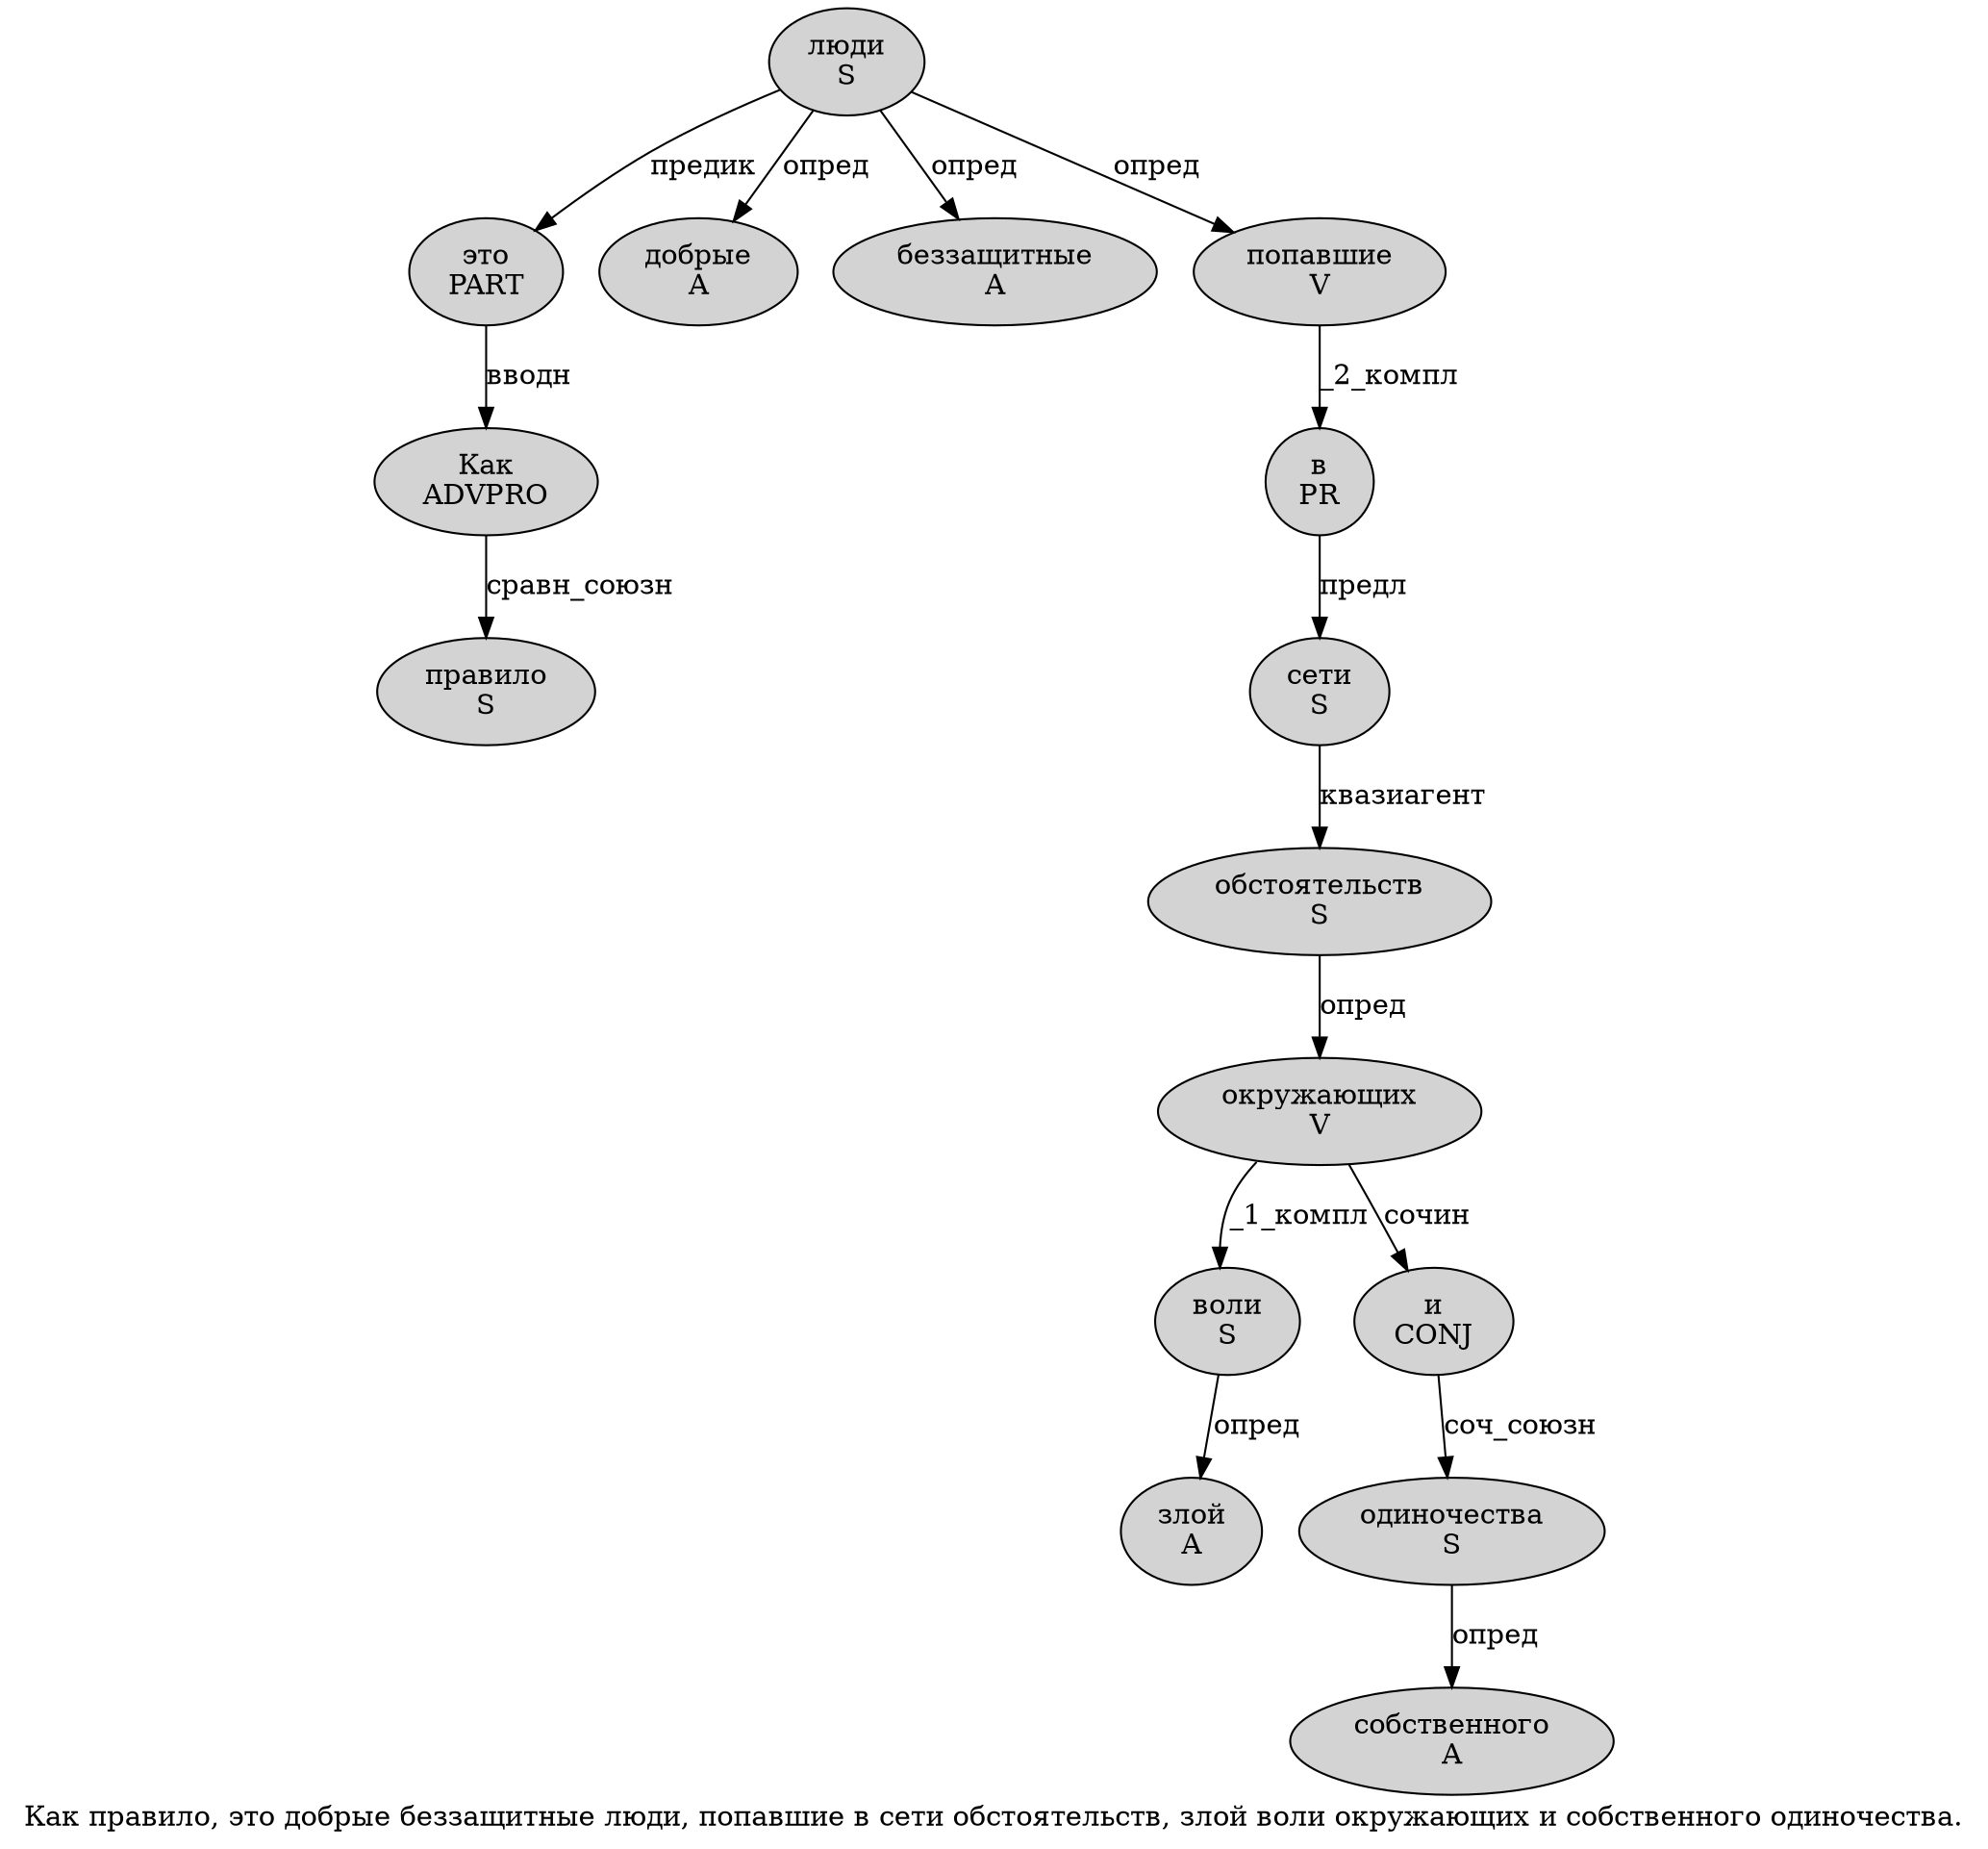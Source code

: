digraph SENTENCE_1010 {
	graph [label="Как правило, это добрые беззащитные люди, попавшие в сети обстоятельств, злой воли окружающих и собственного одиночества."]
	node [style=filled]
		0 [label="Как
ADVPRO" color="" fillcolor=lightgray penwidth=1 shape=ellipse]
		1 [label="правило
S" color="" fillcolor=lightgray penwidth=1 shape=ellipse]
		3 [label="это
PART" color="" fillcolor=lightgray penwidth=1 shape=ellipse]
		4 [label="добрые
A" color="" fillcolor=lightgray penwidth=1 shape=ellipse]
		5 [label="беззащитные
A" color="" fillcolor=lightgray penwidth=1 shape=ellipse]
		6 [label="люди
S" color="" fillcolor=lightgray penwidth=1 shape=ellipse]
		8 [label="попавшие
V" color="" fillcolor=lightgray penwidth=1 shape=ellipse]
		9 [label="в
PR" color="" fillcolor=lightgray penwidth=1 shape=ellipse]
		10 [label="сети
S" color="" fillcolor=lightgray penwidth=1 shape=ellipse]
		11 [label="обстоятельств
S" color="" fillcolor=lightgray penwidth=1 shape=ellipse]
		13 [label="злой
A" color="" fillcolor=lightgray penwidth=1 shape=ellipse]
		14 [label="воли
S" color="" fillcolor=lightgray penwidth=1 shape=ellipse]
		15 [label="окружающих
V" color="" fillcolor=lightgray penwidth=1 shape=ellipse]
		16 [label="и
CONJ" color="" fillcolor=lightgray penwidth=1 shape=ellipse]
		17 [label="собственного
A" color="" fillcolor=lightgray penwidth=1 shape=ellipse]
		18 [label="одиночества
S" color="" fillcolor=lightgray penwidth=1 shape=ellipse]
			15 -> 14 [label="_1_компл"]
			15 -> 16 [label="сочин"]
			10 -> 11 [label="квазиагент"]
			16 -> 18 [label="соч_союзн"]
			8 -> 9 [label="_2_компл"]
			14 -> 13 [label="опред"]
			6 -> 3 [label="предик"]
			6 -> 4 [label="опред"]
			6 -> 5 [label="опред"]
			6 -> 8 [label="опред"]
			9 -> 10 [label="предл"]
			0 -> 1 [label="сравн_союзн"]
			11 -> 15 [label="опред"]
			18 -> 17 [label="опред"]
			3 -> 0 [label="вводн"]
}
